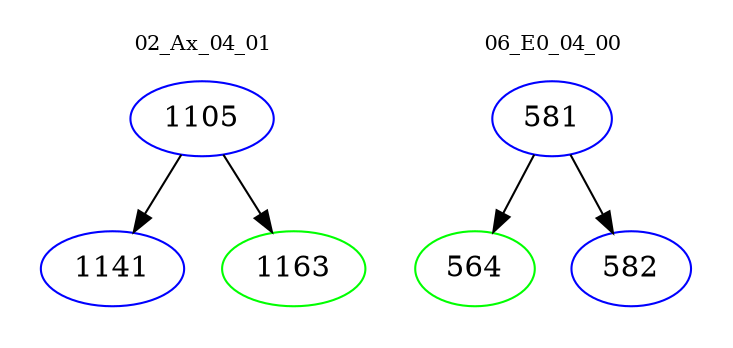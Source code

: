 digraph{
subgraph cluster_0 {
color = white
label = "02_Ax_04_01";
fontsize=10;
T0_1105 [label="1105", color="blue"]
T0_1105 -> T0_1141 [color="black"]
T0_1141 [label="1141", color="blue"]
T0_1105 -> T0_1163 [color="black"]
T0_1163 [label="1163", color="green"]
}
subgraph cluster_1 {
color = white
label = "06_E0_04_00";
fontsize=10;
T1_581 [label="581", color="blue"]
T1_581 -> T1_564 [color="black"]
T1_564 [label="564", color="green"]
T1_581 -> T1_582 [color="black"]
T1_582 [label="582", color="blue"]
}
}
